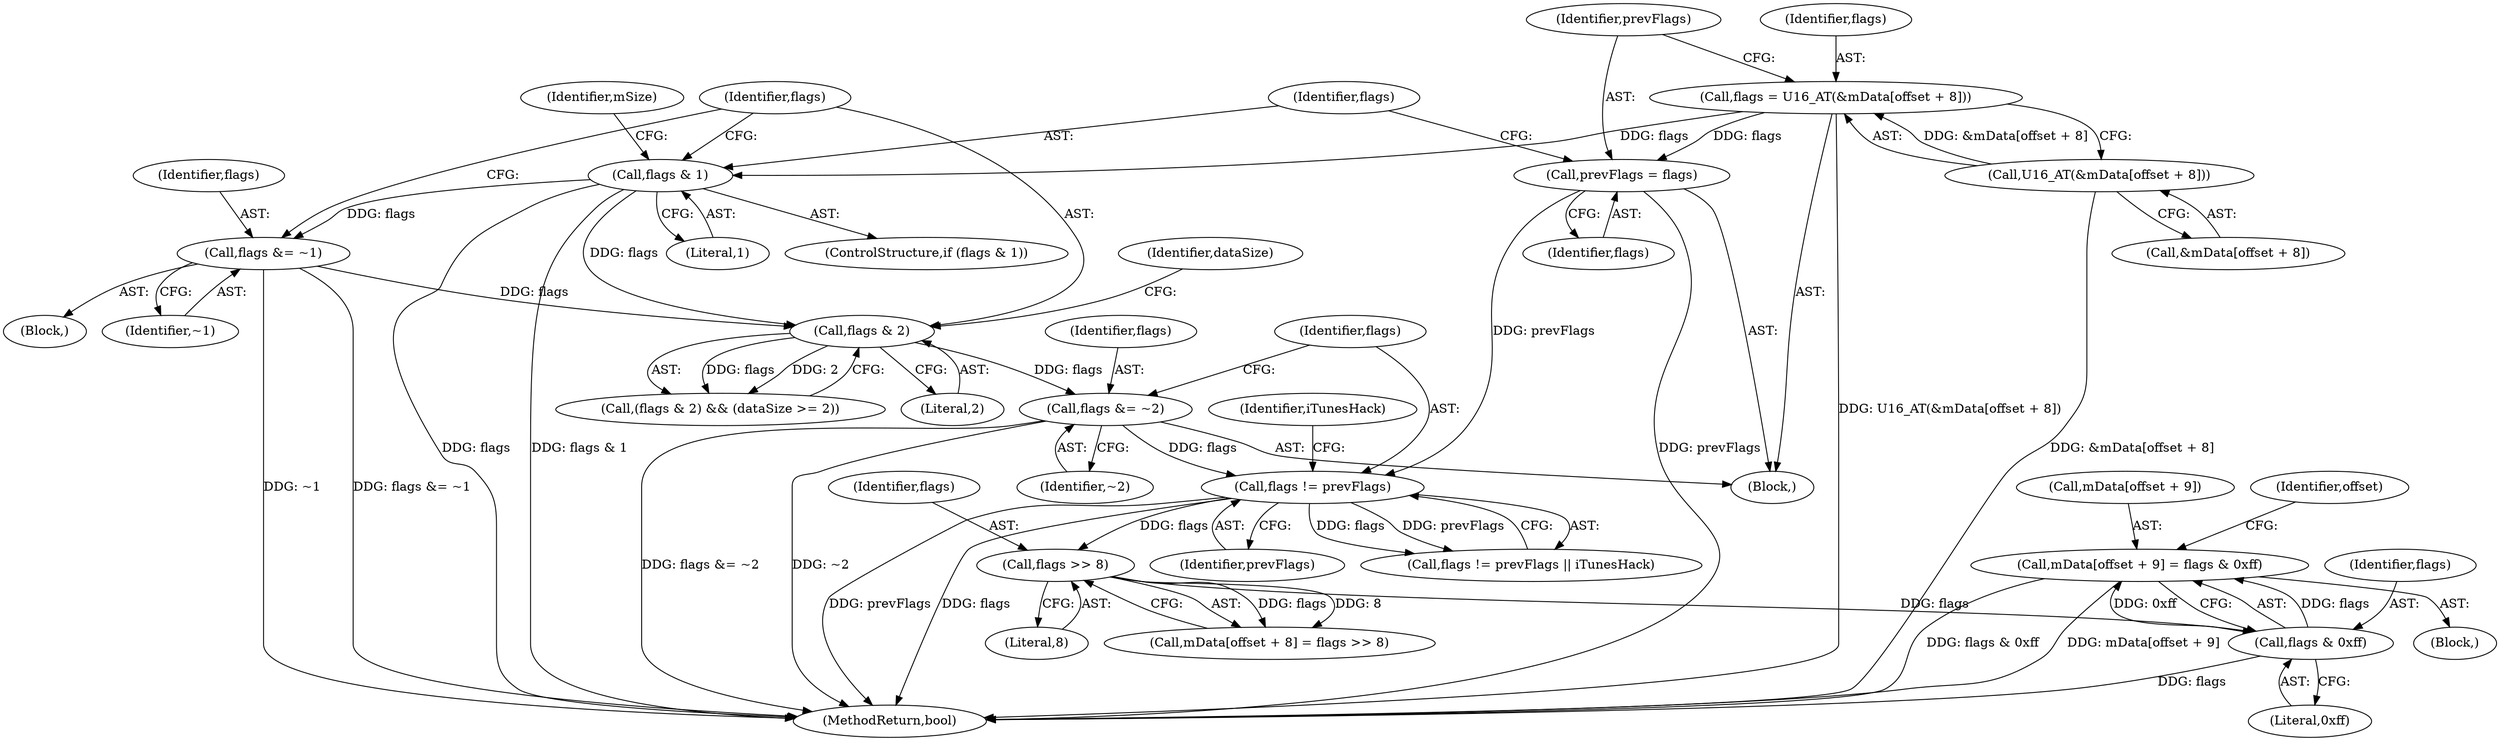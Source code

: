 digraph "0_Android_6f1d990ce0f116a205f467d9eb2082795e33872b@array" {
"1000354" [label="(Call,mData[offset + 9] = flags & 0xff)"];
"1000360" [label="(Call,flags & 0xff)"];
"1000351" [label="(Call,flags >> 8)"];
"1000332" [label="(Call,flags != prevFlags)"];
"1000327" [label="(Call,flags &= ~2)"];
"1000237" [label="(Call,flags & 2)"];
"1000187" [label="(Call,flags & 1)"];
"1000173" [label="(Call,flags = U16_AT(&mData[offset + 8]))"];
"1000175" [label="(Call,U16_AT(&mData[offset + 8]))"];
"1000232" [label="(Call,flags &= ~1)"];
"1000183" [label="(Call,prevFlags = flags)"];
"1000353" [label="(Literal,8)"];
"1000352" [label="(Identifier,flags)"];
"1000183" [label="(Call,prevFlags = flags)"];
"1000173" [label="(Call,flags = U16_AT(&mData[offset + 8]))"];
"1000362" [label="(Literal,0xff)"];
"1000233" [label="(Identifier,flags)"];
"1000237" [label="(Call,flags & 2)"];
"1000189" [label="(Literal,1)"];
"1000332" [label="(Call,flags != prevFlags)"];
"1000175" [label="(Call,U16_AT(&mData[offset + 8]))"];
"1000364" [label="(Identifier,offset)"];
"1000174" [label="(Identifier,flags)"];
"1000194" [label="(Identifier,mSize)"];
"1000336" [label="(Block,)"];
"1000190" [label="(Block,)"];
"1000121" [label="(Block,)"];
"1000239" [label="(Literal,2)"];
"1000176" [label="(Call,&mData[offset + 8])"];
"1000333" [label="(Identifier,flags)"];
"1000329" [label="(Identifier,~2)"];
"1000188" [label="(Identifier,flags)"];
"1000187" [label="(Call,flags & 1)"];
"1000327" [label="(Call,flags &= ~2)"];
"1000345" [label="(Call,mData[offset + 8] = flags >> 8)"];
"1000234" [label="(Identifier,~1)"];
"1000354" [label="(Call,mData[offset + 9] = flags & 0xff)"];
"1000351" [label="(Call,flags >> 8)"];
"1000185" [label="(Identifier,flags)"];
"1000379" [label="(MethodReturn,bool)"];
"1000328" [label="(Identifier,flags)"];
"1000355" [label="(Call,mData[offset + 9])"];
"1000238" [label="(Identifier,flags)"];
"1000334" [label="(Identifier,prevFlags)"];
"1000186" [label="(ControlStructure,if (flags & 1))"];
"1000331" [label="(Call,flags != prevFlags || iTunesHack)"];
"1000241" [label="(Identifier,dataSize)"];
"1000232" [label="(Call,flags &= ~1)"];
"1000236" [label="(Call,(flags & 2) && (dataSize >= 2))"];
"1000335" [label="(Identifier,iTunesHack)"];
"1000360" [label="(Call,flags & 0xff)"];
"1000361" [label="(Identifier,flags)"];
"1000184" [label="(Identifier,prevFlags)"];
"1000354" -> "1000336"  [label="AST: "];
"1000354" -> "1000360"  [label="CFG: "];
"1000355" -> "1000354"  [label="AST: "];
"1000360" -> "1000354"  [label="AST: "];
"1000364" -> "1000354"  [label="CFG: "];
"1000354" -> "1000379"  [label="DDG: flags & 0xff"];
"1000354" -> "1000379"  [label="DDG: mData[offset + 9]"];
"1000360" -> "1000354"  [label="DDG: flags"];
"1000360" -> "1000354"  [label="DDG: 0xff"];
"1000360" -> "1000362"  [label="CFG: "];
"1000361" -> "1000360"  [label="AST: "];
"1000362" -> "1000360"  [label="AST: "];
"1000360" -> "1000379"  [label="DDG: flags"];
"1000351" -> "1000360"  [label="DDG: flags"];
"1000351" -> "1000345"  [label="AST: "];
"1000351" -> "1000353"  [label="CFG: "];
"1000352" -> "1000351"  [label="AST: "];
"1000353" -> "1000351"  [label="AST: "];
"1000345" -> "1000351"  [label="CFG: "];
"1000351" -> "1000345"  [label="DDG: flags"];
"1000351" -> "1000345"  [label="DDG: 8"];
"1000332" -> "1000351"  [label="DDG: flags"];
"1000332" -> "1000331"  [label="AST: "];
"1000332" -> "1000334"  [label="CFG: "];
"1000333" -> "1000332"  [label="AST: "];
"1000334" -> "1000332"  [label="AST: "];
"1000335" -> "1000332"  [label="CFG: "];
"1000331" -> "1000332"  [label="CFG: "];
"1000332" -> "1000379"  [label="DDG: prevFlags"];
"1000332" -> "1000379"  [label="DDG: flags"];
"1000332" -> "1000331"  [label="DDG: flags"];
"1000332" -> "1000331"  [label="DDG: prevFlags"];
"1000327" -> "1000332"  [label="DDG: flags"];
"1000183" -> "1000332"  [label="DDG: prevFlags"];
"1000327" -> "1000121"  [label="AST: "];
"1000327" -> "1000329"  [label="CFG: "];
"1000328" -> "1000327"  [label="AST: "];
"1000329" -> "1000327"  [label="AST: "];
"1000333" -> "1000327"  [label="CFG: "];
"1000327" -> "1000379"  [label="DDG: ~2"];
"1000327" -> "1000379"  [label="DDG: flags &= ~2"];
"1000237" -> "1000327"  [label="DDG: flags"];
"1000237" -> "1000236"  [label="AST: "];
"1000237" -> "1000239"  [label="CFG: "];
"1000238" -> "1000237"  [label="AST: "];
"1000239" -> "1000237"  [label="AST: "];
"1000241" -> "1000237"  [label="CFG: "];
"1000236" -> "1000237"  [label="CFG: "];
"1000237" -> "1000236"  [label="DDG: flags"];
"1000237" -> "1000236"  [label="DDG: 2"];
"1000187" -> "1000237"  [label="DDG: flags"];
"1000232" -> "1000237"  [label="DDG: flags"];
"1000187" -> "1000186"  [label="AST: "];
"1000187" -> "1000189"  [label="CFG: "];
"1000188" -> "1000187"  [label="AST: "];
"1000189" -> "1000187"  [label="AST: "];
"1000194" -> "1000187"  [label="CFG: "];
"1000238" -> "1000187"  [label="CFG: "];
"1000187" -> "1000379"  [label="DDG: flags"];
"1000187" -> "1000379"  [label="DDG: flags & 1"];
"1000173" -> "1000187"  [label="DDG: flags"];
"1000187" -> "1000232"  [label="DDG: flags"];
"1000173" -> "1000121"  [label="AST: "];
"1000173" -> "1000175"  [label="CFG: "];
"1000174" -> "1000173"  [label="AST: "];
"1000175" -> "1000173"  [label="AST: "];
"1000184" -> "1000173"  [label="CFG: "];
"1000173" -> "1000379"  [label="DDG: U16_AT(&mData[offset + 8])"];
"1000175" -> "1000173"  [label="DDG: &mData[offset + 8]"];
"1000173" -> "1000183"  [label="DDG: flags"];
"1000175" -> "1000176"  [label="CFG: "];
"1000176" -> "1000175"  [label="AST: "];
"1000175" -> "1000379"  [label="DDG: &mData[offset + 8]"];
"1000232" -> "1000190"  [label="AST: "];
"1000232" -> "1000234"  [label="CFG: "];
"1000233" -> "1000232"  [label="AST: "];
"1000234" -> "1000232"  [label="AST: "];
"1000238" -> "1000232"  [label="CFG: "];
"1000232" -> "1000379"  [label="DDG: flags &= ~1"];
"1000232" -> "1000379"  [label="DDG: ~1"];
"1000183" -> "1000121"  [label="AST: "];
"1000183" -> "1000185"  [label="CFG: "];
"1000184" -> "1000183"  [label="AST: "];
"1000185" -> "1000183"  [label="AST: "];
"1000188" -> "1000183"  [label="CFG: "];
"1000183" -> "1000379"  [label="DDG: prevFlags"];
}
